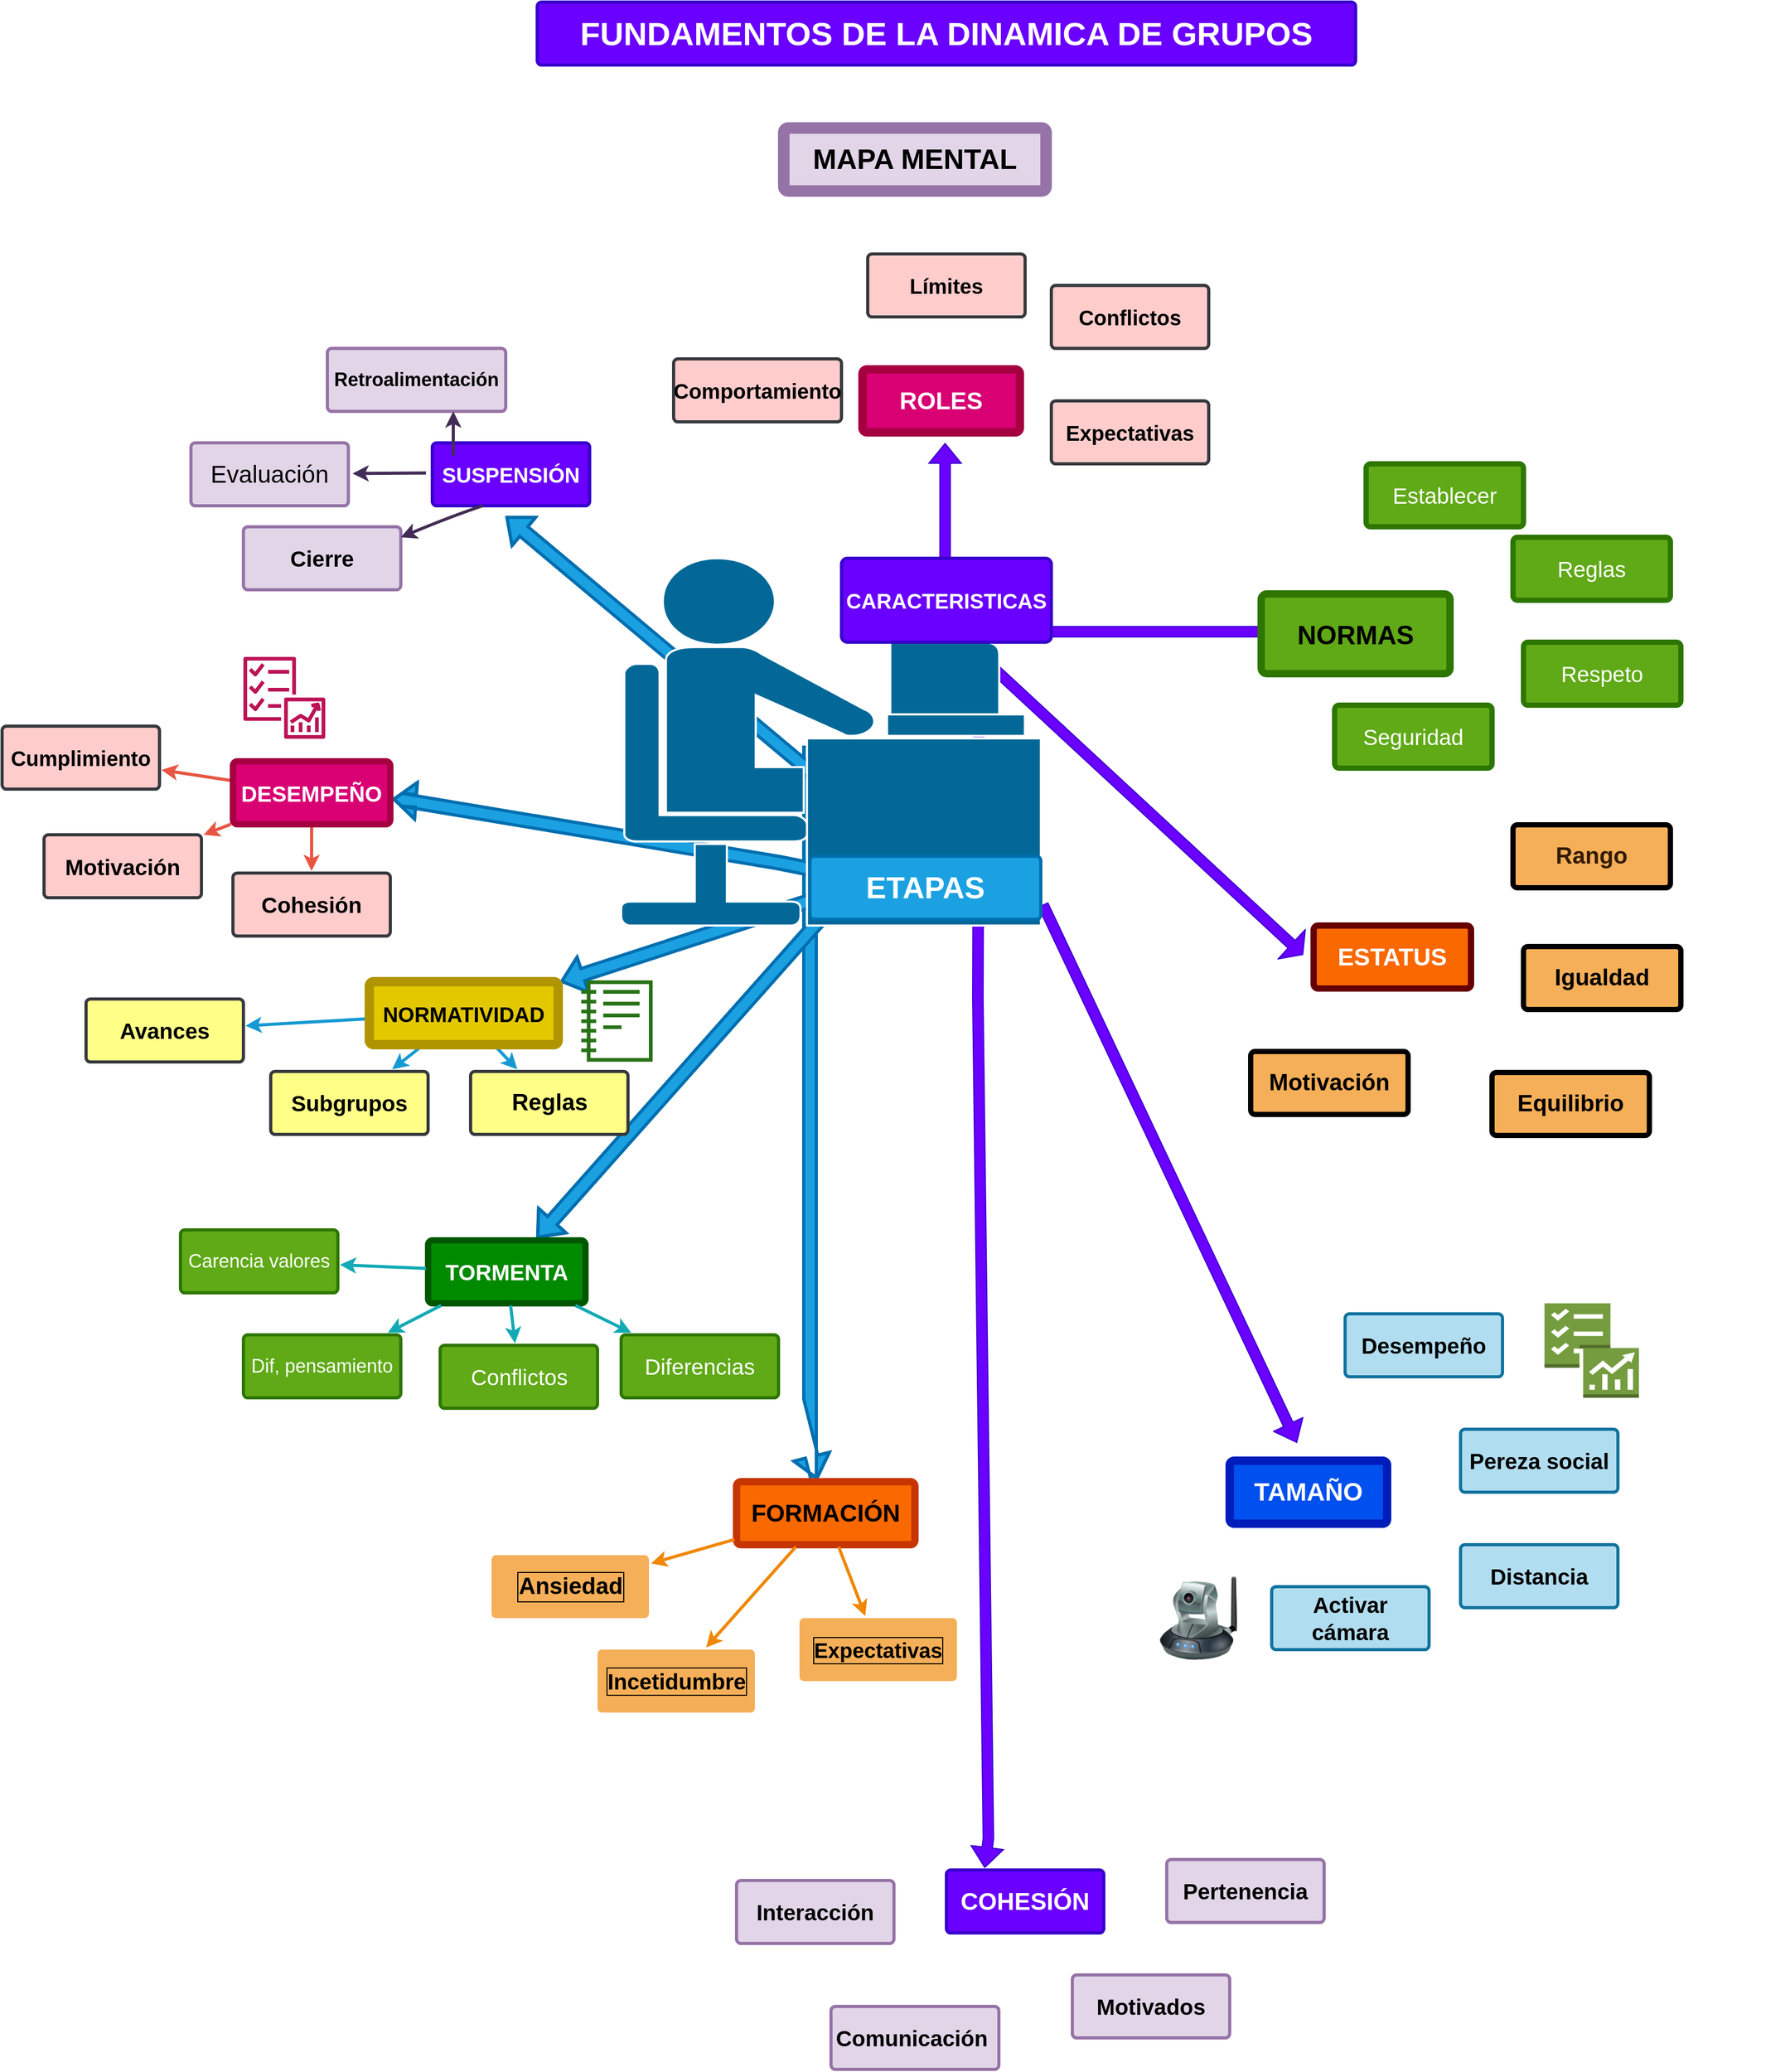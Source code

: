 <mxfile version="13.6.2" type="github">
  <diagram id="6a731a19-8d31-9384-78a2-239565b7b9f0" name="Page-1">
    <mxGraphModel dx="4641" dy="2891" grid="1" gridSize="10" guides="1" tooltips="1" connect="1" arrows="1" fold="1" page="1" pageScale="1" pageWidth="1169" pageHeight="827" background="#ffffff" math="0" shadow="0">
      <root>
        <mxCell id="0" />
        <mxCell id="1" parent="0" />
        <mxCell id="1745" value="" style="edgeStyle=none;rounded=0;jumpStyle=none;html=1;shadow=0;labelBackgroundColor=none;startArrow=none;startFill=0;endArrow=classic;endFill=1;jettySize=auto;orthogonalLoop=1;strokeColor=#006EAF;strokeWidth=3;fontFamily=Helvetica;fontSize=16;fontColor=#23445D;spacing=5;curved=1;shape=flexArrow;fillColor=#1ba1e2;" parent="1" target="1764" edge="1">
          <mxGeometry relative="1" as="geometry">
            <mxPoint x="570" y="281.5" as="sourcePoint" />
            <Array as="points">
              <mxPoint x="570" y="239" />
              <mxPoint x="570" y="950" />
            </Array>
          </mxGeometry>
        </mxCell>
        <mxCell id="1746" value="" style="edgeStyle=none;rounded=0;jumpStyle=none;html=1;shadow=0;labelBackgroundColor=none;startArrow=none;startFill=0;endArrow=classic;endFill=1;jettySize=auto;orthogonalLoop=1;strokeColor=#006EAF;strokeWidth=3;fontFamily=Helvetica;fontSize=16;fontColor=#23445D;spacing=5;curved=1;fillColor=#1ba1e2;shape=flexArrow;" parent="1" target="1771" edge="1">
          <mxGeometry relative="1" as="geometry">
            <mxPoint x="647" y="322.607" as="sourcePoint" />
            <Array as="points">
              <mxPoint x="640" y="420" />
              <mxPoint x="610" y="410" />
            </Array>
          </mxGeometry>
        </mxCell>
        <mxCell id="1747" value="" style="edgeStyle=none;rounded=0;jumpStyle=none;html=1;shadow=0;labelBackgroundColor=none;startArrow=none;startFill=0;endArrow=classic;endFill=1;jettySize=auto;orthogonalLoop=1;strokeColor=#006EAF;strokeWidth=3;fontFamily=Helvetica;fontSize=16;fontColor=#23445D;spacing=5;curved=1;fillColor=#1ba1e2;shape=flexArrow;" parent="1" target="1760" edge="1">
          <mxGeometry relative="1" as="geometry">
            <mxPoint x="590" y="380" as="sourcePoint" />
            <Array as="points">
              <mxPoint x="590" y="420" />
            </Array>
          </mxGeometry>
        </mxCell>
        <mxCell id="1748" value="" style="edgeStyle=none;rounded=0;jumpStyle=none;html=1;shadow=0;labelBackgroundColor=none;startArrow=none;startFill=0;endArrow=classic;endFill=1;jettySize=auto;orthogonalLoop=1;strokeColor=#006EAF;strokeWidth=3;fontFamily=Helvetica;fontSize=16;fontColor=#23445D;spacing=5;curved=1;shape=flexArrow;fillColor=#1ba1e2;" parent="1" target="1753" edge="1">
          <mxGeometry relative="1" as="geometry">
            <mxPoint x="590" y="450.0" as="sourcePoint" />
            <mxPoint x="350" y="443.5" as="targetPoint" />
            <Array as="points">
              <mxPoint x="590" y="400" />
              <mxPoint x="540" y="390" />
              <mxPoint x="180" y="330" />
            </Array>
          </mxGeometry>
        </mxCell>
        <mxCell id="1750" value="" style="edgeStyle=none;rounded=1;jumpStyle=none;html=1;shadow=0;labelBackgroundColor=none;startArrow=none;startFill=0;jettySize=auto;orthogonalLoop=1;strokeColor=#E85642;strokeWidth=3;fontFamily=Helvetica;fontSize=14;fontColor=#FFFFFF;spacing=5;fontStyle=1;fillColor=#b0e3e6;curved=1;" parent="1" source="1753" target="1756" edge="1">
          <mxGeometry relative="1" as="geometry" />
        </mxCell>
        <mxCell id="1751" value="" style="edgeStyle=none;rounded=1;jumpStyle=none;html=1;shadow=0;labelBackgroundColor=none;startArrow=none;startFill=0;jettySize=auto;orthogonalLoop=1;strokeColor=#E85642;strokeWidth=3;fontFamily=Helvetica;fontSize=14;fontColor=#FFFFFF;spacing=5;fontStyle=1;fillColor=#b0e3e6;curved=1;" parent="1" source="1753" target="1755" edge="1">
          <mxGeometry relative="1" as="geometry" />
        </mxCell>
        <mxCell id="1752" value="" style="edgeStyle=none;rounded=1;jumpStyle=none;html=1;shadow=0;labelBackgroundColor=none;startArrow=none;startFill=0;jettySize=auto;orthogonalLoop=1;strokeColor=#E85642;strokeWidth=3;fontFamily=Helvetica;fontSize=14;fontColor=#FFFFFF;spacing=5;fontStyle=1;fillColor=#b0e3e6;curved=1;" parent="1" source="1753" target="1754" edge="1">
          <mxGeometry relative="1" as="geometry" />
        </mxCell>
        <mxCell id="1753" value="DESEMPEÑO" style="rounded=1;whiteSpace=wrap;html=1;shadow=0;labelBackgroundColor=none;strokeColor=#A50040;strokeWidth=6;fillColor=#d80073;fontFamily=Helvetica;fontSize=21;fontColor=#ffffff;align=center;spacing=5;fontStyle=1;arcSize=7;perimeterSpacing=2;" parent="1" vertex="1">
          <mxGeometry x="20" y="293.5" width="150" height="60" as="geometry" />
        </mxCell>
        <mxCell id="1754" value="Cohesión" style="rounded=1;whiteSpace=wrap;html=1;shadow=0;labelBackgroundColor=none;strokeColor=#36393d;strokeWidth=3;fillColor=#ffcccc;fontFamily=Helvetica;fontSize=21;align=center;spacing=5;fontStyle=1;arcSize=7;perimeterSpacing=2;" parent="1" vertex="1">
          <mxGeometry x="20" y="400" width="150" height="60" as="geometry" />
        </mxCell>
        <mxCell id="1755" value="Motivación" style="rounded=1;whiteSpace=wrap;html=1;shadow=0;labelBackgroundColor=none;strokeColor=#36393d;strokeWidth=3;fillColor=#ffcccc;fontFamily=Helvetica;fontSize=21;align=center;spacing=5;fontStyle=1;arcSize=7;perimeterSpacing=2;" parent="1" vertex="1">
          <mxGeometry x="-160" y="363.5" width="150" height="60" as="geometry" />
        </mxCell>
        <mxCell id="1756" value="Cumplimiento" style="rounded=1;whiteSpace=wrap;html=1;shadow=0;labelBackgroundColor=none;strokeColor=#36393d;strokeWidth=3;fillColor=#ffcccc;fontFamily=Helvetica;fontSize=20;align=center;spacing=5;fontStyle=1;arcSize=7;perimeterSpacing=2;" parent="1" vertex="1">
          <mxGeometry x="-200" y="260" width="150" height="60" as="geometry" />
        </mxCell>
        <mxCell id="1757" value="" style="edgeStyle=none;rounded=0;jumpStyle=none;html=1;shadow=0;labelBackgroundColor=none;startArrow=none;startFill=0;endArrow=classic;endFill=1;jettySize=auto;orthogonalLoop=1;strokeColor=#1699D3;strokeWidth=3;fontFamily=Helvetica;fontSize=14;fontColor=#FFFFFF;spacing=5;curved=1;" parent="1" source="1760" target="1763" edge="1">
          <mxGeometry relative="1" as="geometry" />
        </mxCell>
        <mxCell id="1758" value="" style="edgeStyle=none;rounded=0;jumpStyle=none;html=1;shadow=0;labelBackgroundColor=none;startArrow=none;startFill=0;endArrow=classic;endFill=1;jettySize=auto;orthogonalLoop=1;strokeColor=#1699D3;strokeWidth=3;fontFamily=Helvetica;fontSize=14;fontColor=#FFFFFF;spacing=5;curved=1;" parent="1" source="1760" target="1762" edge="1">
          <mxGeometry relative="1" as="geometry" />
        </mxCell>
        <mxCell id="1759" value="" style="edgeStyle=none;rounded=0;jumpStyle=none;html=1;shadow=0;labelBackgroundColor=none;startArrow=none;startFill=0;endArrow=classic;endFill=1;jettySize=auto;orthogonalLoop=1;strokeColor=#1699D3;strokeWidth=3;fontFamily=Helvetica;fontSize=14;fontColor=#FFFFFF;spacing=5;curved=1;" parent="1" source="1760" target="1761" edge="1">
          <mxGeometry relative="1" as="geometry" />
        </mxCell>
        <mxCell id="1760" value="NORMATIVIDAD" style="rounded=1;whiteSpace=wrap;html=1;shadow=0;labelBackgroundColor=none;strokeColor=#B09500;strokeWidth=9;fontFamily=Helvetica;fontSize=20;align=center;spacing=5;fontStyle=1;arcSize=7;perimeterSpacing=2;fillColor=#e3c800;" parent="1" vertex="1">
          <mxGeometry x="150" y="503.5" width="180" height="60" as="geometry" />
        </mxCell>
        <mxCell id="1761" value="Reglas" style="rounded=1;whiteSpace=wrap;html=1;shadow=0;labelBackgroundColor=none;strokeColor=#36393d;strokeWidth=3;fillColor=#ffff88;fontFamily=Helvetica;fontSize=22;align=center;spacing=5;arcSize=7;perimeterSpacing=2;fontStyle=1;" parent="1" vertex="1">
          <mxGeometry x="246.5" y="589" width="150" height="60" as="geometry" />
        </mxCell>
        <mxCell id="1762" value="Subgrupos" style="rounded=1;whiteSpace=wrap;html=1;shadow=0;labelBackgroundColor=none;strokeColor=#36393d;strokeWidth=3;fillColor=#ffff88;fontFamily=Helvetica;fontSize=21;align=center;spacing=5;arcSize=7;perimeterSpacing=2;fontStyle=1;" parent="1" vertex="1">
          <mxGeometry x="56" y="589" width="150" height="60" as="geometry" />
        </mxCell>
        <mxCell id="1763" value="Avances" style="rounded=1;whiteSpace=wrap;html=1;shadow=0;labelBackgroundColor=none;strokeColor=#36393d;strokeWidth=3;fillColor=#ffff88;fontFamily=Helvetica;fontSize=21;align=center;spacing=5;arcSize=7;perimeterSpacing=2;fontStyle=1;" parent="1" vertex="1">
          <mxGeometry x="-120" y="520" width="150" height="60" as="geometry" />
        </mxCell>
        <mxCell id="1764" value="FORMACIÓN" style="rounded=1;whiteSpace=wrap;html=1;shadow=0;labelBackgroundColor=none;strokeColor=#C73500;strokeWidth=7;fillColor=#fa6800;fontFamily=Helvetica;fontSize=23;align=center;spacing=5;fontStyle=1;arcSize=7;perimeterSpacing=2;" parent="1" vertex="1">
          <mxGeometry x="500" y="980" width="170" height="60" as="geometry" />
        </mxCell>
        <mxCell id="1765" value="Ansiedad" style="rounded=1;whiteSpace=wrap;html=1;shadow=0;labelBackgroundColor=none;strokeColor=none;strokeWidth=3;fillColor=#f5af58;fontFamily=Helvetica;fontSize=22;align=center;spacing=5;arcSize=7;perimeterSpacing=2;fontStyle=1;labelBorderColor=#000000;" parent="1" vertex="1">
          <mxGeometry x="266.5" y="1050" width="150" height="60" as="geometry" />
        </mxCell>
        <mxCell id="1766" value="" style="edgeStyle=none;rounded=0;jumpStyle=none;html=1;shadow=0;labelBackgroundColor=none;startArrow=none;startFill=0;endArrow=classic;endFill=1;jettySize=auto;orthogonalLoop=1;strokeColor=#F08705;strokeWidth=3;fontFamily=Helvetica;fontSize=14;fontColor=#FFFFFF;spacing=5;curved=1;" parent="1" source="1764" target="1765" edge="1">
          <mxGeometry relative="1" as="geometry" />
        </mxCell>
        <mxCell id="1767" value="Incetidumbre" style="rounded=1;whiteSpace=wrap;html=1;shadow=0;labelBackgroundColor=none;strokeColor=none;strokeWidth=3;fillColor=#f5af58;fontFamily=Helvetica;fontSize=21;align=center;spacing=5;arcSize=7;perimeterSpacing=2;fontStyle=1;labelBorderColor=#000000;" parent="1" vertex="1">
          <mxGeometry x="367.5" y="1140" width="150" height="60" as="geometry" />
        </mxCell>
        <mxCell id="1768" value="" style="edgeStyle=none;rounded=0;jumpStyle=none;html=1;shadow=0;labelBackgroundColor=none;startArrow=none;startFill=0;endArrow=classic;endFill=1;jettySize=auto;orthogonalLoop=1;strokeColor=#F08705;strokeWidth=3;fontFamily=Helvetica;fontSize=14;fontColor=#FFFFFF;spacing=5;curved=1;" parent="1" source="1764" target="1767" edge="1">
          <mxGeometry relative="1" as="geometry" />
        </mxCell>
        <mxCell id="1769" value="Expectativas" style="rounded=1;whiteSpace=wrap;html=1;shadow=0;labelBackgroundColor=none;strokeColor=none;strokeWidth=3;fillColor=#f5af58;fontFamily=Helvetica;fontSize=20;align=center;spacing=5;arcSize=7;perimeterSpacing=2;fontStyle=1;labelBorderColor=#000000;" parent="1" vertex="1">
          <mxGeometry x="560" y="1110" width="150" height="60" as="geometry" />
        </mxCell>
        <mxCell id="1770" value="" style="edgeStyle=none;rounded=0;jumpStyle=none;html=1;shadow=0;labelBackgroundColor=none;startArrow=none;startFill=0;endArrow=classic;endFill=1;jettySize=auto;orthogonalLoop=1;strokeColor=#F08705;strokeWidth=3;fontFamily=Helvetica;fontSize=14;fontColor=#FFFFFF;spacing=5;curved=1;" parent="1" source="1764" target="1769" edge="1">
          <mxGeometry relative="1" as="geometry" />
        </mxCell>
        <mxCell id="1771" value="TORMENTA" style="rounded=1;whiteSpace=wrap;html=1;shadow=0;labelBackgroundColor=none;strokeColor=#005700;strokeWidth=6;fillColor=#008a00;fontFamily=Helvetica;fontSize=21;fontColor=#ffffff;align=center;spacing=5;fontStyle=1;arcSize=7;perimeterSpacing=2;" parent="1" vertex="1">
          <mxGeometry x="206" y="750.0" width="150" height="60" as="geometry" />
        </mxCell>
        <mxCell id="1772" value="Carencia valores" style="rounded=1;whiteSpace=wrap;html=1;shadow=0;labelBackgroundColor=none;strokeColor=#2D7600;strokeWidth=3;fillColor=#60a917;fontFamily=Helvetica;fontSize=18;align=center;spacing=5;fontStyle=0;arcSize=7;perimeterSpacing=2;fontColor=#ffffff;" parent="1" vertex="1">
          <mxGeometry x="-30" y="740" width="150" height="60" as="geometry" />
        </mxCell>
        <mxCell id="1773" value="" style="edgeStyle=none;rounded=1;jumpStyle=none;html=1;shadow=0;labelBackgroundColor=none;startArrow=none;startFill=0;jettySize=auto;orthogonalLoop=1;strokeColor=#12AAB5;strokeWidth=3;fontFamily=Helvetica;fontSize=14;fontColor=#FFFFFF;spacing=5;fontStyle=1;fillColor=#b0e3e6;curved=1;" parent="1" source="1771" target="1772" edge="1">
          <mxGeometry relative="1" as="geometry" />
        </mxCell>
        <mxCell id="1774" value="Dif, pensamiento" style="rounded=1;whiteSpace=wrap;html=1;shadow=0;labelBackgroundColor=none;strokeColor=#2D7600;strokeWidth=3;fillColor=#60a917;fontFamily=Helvetica;fontSize=18;fontColor=#ffffff;align=center;spacing=5;fontStyle=0;arcSize=7;perimeterSpacing=2;" parent="1" vertex="1">
          <mxGeometry x="30" y="840" width="150" height="60" as="geometry" />
        </mxCell>
        <mxCell id="1775" value="" style="edgeStyle=none;rounded=1;jumpStyle=none;html=1;shadow=0;labelBackgroundColor=none;startArrow=none;startFill=0;jettySize=auto;orthogonalLoop=1;strokeColor=#12AAB5;strokeWidth=3;fontFamily=Helvetica;fontSize=14;fontColor=#FFFFFF;spacing=5;fontStyle=1;fillColor=#b0e3e6;curved=1;" parent="1" source="1771" target="1774" edge="1">
          <mxGeometry relative="1" as="geometry" />
        </mxCell>
        <mxCell id="1776" value="Conflictos" style="rounded=1;whiteSpace=wrap;html=1;shadow=0;labelBackgroundColor=none;strokeColor=#2D7600;strokeWidth=3;fillColor=#60a917;fontFamily=Helvetica;fontSize=21;fontColor=#ffffff;align=center;spacing=5;fontStyle=0;arcSize=7;perimeterSpacing=2;" parent="1" vertex="1">
          <mxGeometry x="217.5" y="850" width="150" height="60" as="geometry" />
        </mxCell>
        <mxCell id="1777" value="" style="edgeStyle=none;rounded=1;jumpStyle=none;html=1;shadow=0;labelBackgroundColor=none;startArrow=none;startFill=0;jettySize=auto;orthogonalLoop=1;strokeColor=#12AAB5;strokeWidth=3;fontFamily=Helvetica;fontSize=14;fontColor=#FFFFFF;spacing=5;fontStyle=1;fillColor=#b0e3e6;curved=1;" parent="1" source="1771" target="1776" edge="1">
          <mxGeometry relative="1" as="geometry" />
        </mxCell>
        <mxCell id="1778" value="Diferencias" style="rounded=1;whiteSpace=wrap;html=1;shadow=0;labelBackgroundColor=none;strokeColor=#2D7600;strokeWidth=3;fillColor=#60a917;fontFamily=Helvetica;fontSize=21;fontColor=#ffffff;align=center;spacing=5;fontStyle=0;arcSize=7;perimeterSpacing=2;" parent="1" vertex="1">
          <mxGeometry x="390" y="840" width="150" height="60" as="geometry" />
        </mxCell>
        <mxCell id="1779" value="" style="edgeStyle=none;rounded=1;jumpStyle=none;html=1;shadow=0;labelBackgroundColor=none;startArrow=none;startFill=0;jettySize=auto;orthogonalLoop=1;strokeColor=#12AAB5;strokeWidth=3;fontFamily=Helvetica;fontSize=14;fontColor=#FFFFFF;spacing=5;fontStyle=1;fillColor=#b0e3e6;curved=1;" parent="1" source="1771" target="1778" edge="1">
          <mxGeometry relative="1" as="geometry" />
        </mxCell>
        <mxCell id="UOxdSH6ng1Q41oucrjyX-1848" style="edgeStyle=orthogonalEdgeStyle;rounded=0;orthogonalLoop=1;jettySize=auto;html=1;fontSize=23;fontColor=#000000;exitX=0.75;exitY=1;exitDx=0;exitDy=0;curved=1;shape=flexArrow;fillColor=#6a00ff;strokeColor=#3700CC;" edge="1" parent="1">
          <mxGeometry relative="1" as="geometry">
            <mxPoint x="1020" y="180" as="targetPoint" />
            <mxPoint x="710" y="170" as="sourcePoint" />
            <Array as="points">
              <mxPoint x="1009" y="170" />
              <mxPoint x="1009" y="180" />
            </Array>
          </mxGeometry>
        </mxCell>
        <mxCell id="UOxdSH6ng1Q41oucrjyX-1786" value="" style="edgeStyle=none;rounded=0;jumpStyle=none;html=1;shadow=0;labelBackgroundColor=none;startArrow=none;startFill=0;endArrow=classic;endFill=1;jettySize=auto;orthogonalLoop=1;strokeColor=#006EAF;strokeWidth=3;fontFamily=Helvetica;fontSize=16;fontColor=#23445D;spacing=5;curved=1;fillColor=#1ba1e2;shape=flexArrow;" edge="1" parent="1">
          <mxGeometry relative="1" as="geometry">
            <mxPoint x="737.273" y="450.0" as="sourcePoint" />
            <mxPoint x="280" y="60" as="targetPoint" />
            <Array as="points">
              <mxPoint x="650" y="370" />
              <mxPoint x="280" y="60" />
            </Array>
          </mxGeometry>
        </mxCell>
        <mxCell id="UOxdSH6ng1Q41oucrjyX-1787" value="SUSPENSIÓN" style="rounded=1;whiteSpace=wrap;html=1;shadow=0;labelBackgroundColor=none;strokeWidth=3;fillColor=#6a00ff;fontFamily=Helvetica;fontSize=20;align=center;spacing=5;fontStyle=1;arcSize=7;perimeterSpacing=2;strokeColor=#3700CC;fontColor=#ffffff;" vertex="1" parent="1">
          <mxGeometry x="210" y="-10" width="150" height="60" as="geometry" />
        </mxCell>
        <mxCell id="UOxdSH6ng1Q41oucrjyX-1790" value="Cierre" style="rounded=1;whiteSpace=wrap;html=1;shadow=0;labelBackgroundColor=none;strokeColor=#9673a6;strokeWidth=3;fillColor=#e1d5e7;fontFamily=Helvetica;fontSize=21;align=center;spacing=5;arcSize=7;perimeterSpacing=2;fontStyle=1;" vertex="1" parent="1">
          <mxGeometry x="30" y="70" width="150" height="60" as="geometry" />
        </mxCell>
        <mxCell id="UOxdSH6ng1Q41oucrjyX-1791" value="Evaluación" style="rounded=1;whiteSpace=wrap;html=1;shadow=0;labelBackgroundColor=none;strokeColor=#9673a6;strokeWidth=3;fillColor=#e1d5e7;fontFamily=Helvetica;fontSize=23;align=center;spacing=5;arcSize=7;perimeterSpacing=2;" vertex="1" parent="1">
          <mxGeometry x="-20" y="-10" width="150" height="60" as="geometry" />
        </mxCell>
        <mxCell id="UOxdSH6ng1Q41oucrjyX-1792" value="Retroalimentación" style="rounded=1;whiteSpace=wrap;html=1;shadow=0;labelBackgroundColor=none;strokeColor=#9673a6;strokeWidth=3;fillColor=#e1d5e7;fontFamily=Helvetica;fontSize=18;align=center;spacing=5;arcSize=7;perimeterSpacing=2;fontStyle=1" vertex="1" parent="1">
          <mxGeometry x="110" y="-100" width="170" height="60" as="geometry" />
        </mxCell>
        <mxCell id="UOxdSH6ng1Q41oucrjyX-1798" value="Etapas" style="rounded=1;whiteSpace=wrap;html=1;shadow=0;labelBackgroundColor=none;strokeColor=#36393d;strokeWidth=3;fillColor=#cce5ff;fontFamily=Helvetica;fontSize=23;align=center;spacing=5;arcSize=7;perimeterSpacing=2;fontStyle=1;" vertex="1" parent="1">
          <mxGeometry x="570" y="374" width="170" height="40" as="geometry" />
        </mxCell>
        <mxCell id="UOxdSH6ng1Q41oucrjyX-1799" value="FUNDAMENTOS DE LA DINAMICA DE GRUPOS" style="rounded=1;whiteSpace=wrap;html=1;shadow=0;labelBackgroundColor=none;strokeWidth=3;fillColor=#6a00ff;fontFamily=Helvetica;fontSize=31;align=center;spacing=5;fontStyle=1;arcSize=7;perimeterSpacing=2;strokeColor=#3700CC;fontColor=#ffffff;" vertex="1" parent="1">
          <mxGeometry x="310" y="-430" width="780" height="60" as="geometry" />
        </mxCell>
        <mxCell id="UOxdSH6ng1Q41oucrjyX-1800" value="MAPA MENTAL" style="rounded=1;whiteSpace=wrap;html=1;shadow=0;labelBackgroundColor=none;strokeColor=#9673a6;strokeWidth=11;fillColor=#e1d5e7;fontFamily=Helvetica;fontSize=27;align=center;spacing=5;arcSize=7;perimeterSpacing=2;fontStyle=1;" vertex="1" parent="1">
          <mxGeometry x="545" y="-310" width="250" height="60" as="geometry" />
        </mxCell>
        <mxCell id="UOxdSH6ng1Q41oucrjyX-1801" value="" style="shape=image;html=1;verticalAlign=top;verticalLabelPosition=bottom;labelBackgroundColor=#ffffff;imageAspect=0;aspect=fixed;image=https://cdn3.iconfinder.com/data/icons/e-learning-outline-distance-education/512/E-learning_evaluate-128.png;strokeColor=#6600CC;fillColor=#000099;fontSize=22;fontColor=#000000;" vertex="1" parent="1">
          <mxGeometry x="-113.5" y="-8.5" width="57" height="57" as="geometry" />
        </mxCell>
        <mxCell id="UOxdSH6ng1Q41oucrjyX-1803" value="" style="shape=image;html=1;verticalAlign=top;verticalLabelPosition=bottom;labelBackgroundColor=#ffffff;imageAspect=0;aspect=fixed;image=https://cdn1.iconfinder.com/data/icons/hawcons/32/699843-icon-4-cloud-rain-128.png;strokeColor=#6600CC;fillColor=#000099;fontSize=22;fontColor=#000000;" vertex="1" parent="1">
          <mxGeometry x="390" y="715" width="105" height="105" as="geometry" />
        </mxCell>
        <mxCell id="UOxdSH6ng1Q41oucrjyX-1804" value="" style="outlineConnect=0;fontColor=#232F3E;gradientColor=none;fillColor=#BC1356;strokeColor=none;dashed=0;verticalLabelPosition=bottom;verticalAlign=top;align=center;html=1;fontSize=12;fontStyle=0;aspect=fixed;pointerEvents=1;shape=mxgraph.aws4.checklist_performance;" vertex="1" parent="1">
          <mxGeometry x="30" y="194" width="78" height="78" as="geometry" />
        </mxCell>
        <mxCell id="UOxdSH6ng1Q41oucrjyX-1805" value="" style="shape=image;html=1;verticalAlign=top;verticalLabelPosition=bottom;labelBackgroundColor=#ffffff;imageAspect=0;aspect=fixed;image=https://cdn0.iconfinder.com/data/icons/business-management-2-14/256/b-84-128.png;strokeColor=#6600CC;fillColor=#000099;fontSize=22;fontColor=#000000;" vertex="1" parent="1">
          <mxGeometry x="396.5" y="960" width="68" height="68" as="geometry" />
        </mxCell>
        <mxCell id="UOxdSH6ng1Q41oucrjyX-1808" value="" style="shape=image;html=1;verticalAlign=top;verticalLabelPosition=bottom;labelBackgroundColor=#ffffff;imageAspect=0;aspect=fixed;image=https://cdn0.iconfinder.com/data/icons/sport-achievment-badges/128/sport_badges-11-128.png;strokeColor=#6600CC;fillColor=#000099;fontSize=22;fontColor=#000000;" vertex="1" parent="1">
          <mxGeometry x="303.25" y="-120" width="88.25" height="88.25" as="geometry" />
        </mxCell>
        <mxCell id="UOxdSH6ng1Q41oucrjyX-1810" value="" style="outlineConnect=0;fontColor=#232F3E;gradientColor=none;fillColor=#277116;strokeColor=none;dashed=0;verticalLabelPosition=bottom;verticalAlign=top;align=center;html=1;fontSize=12;fontStyle=0;aspect=fixed;pointerEvents=1;shape=mxgraph.aws4.notebook;" vertex="1" parent="1">
          <mxGeometry x="352" y="502" width="68" height="78" as="geometry" />
        </mxCell>
        <mxCell id="UOxdSH6ng1Q41oucrjyX-1814" value="" style="edgeStyle=none;rounded=0;jumpStyle=none;html=1;shadow=0;labelBackgroundColor=none;startArrow=none;startFill=0;endArrow=classic;endFill=1;jettySize=auto;orthogonalLoop=1;strokeColor=#432D57;strokeWidth=3;fontFamily=Helvetica;fontSize=14;fontColor=#FFFFFF;spacing=5;fillColor=#76608a;curved=1;" edge="1" parent="1">
          <mxGeometry relative="1" as="geometry">
            <mxPoint x="230" y="2" as="sourcePoint" />
            <mxPoint x="230" y="-40" as="targetPoint" />
            <Array as="points" />
          </mxGeometry>
        </mxCell>
        <mxCell id="UOxdSH6ng1Q41oucrjyX-1817" value="" style="edgeStyle=none;rounded=0;jumpStyle=none;html=1;shadow=0;labelBackgroundColor=none;startArrow=none;startFill=0;endArrow=classic;endFill=1;jettySize=auto;orthogonalLoop=1;strokeColor=#432D57;strokeWidth=3;fontFamily=Helvetica;fontSize=14;fontColor=#FFFFFF;spacing=5;fillColor=#76608a;curved=1;" edge="1" parent="1">
          <mxGeometry relative="1" as="geometry">
            <mxPoint x="258" y="50" as="sourcePoint" />
            <mxPoint x="180" y="80" as="targetPoint" />
            <Array as="points">
              <mxPoint x="228" y="60" />
            </Array>
          </mxGeometry>
        </mxCell>
        <mxCell id="UOxdSH6ng1Q41oucrjyX-1818" value="" style="edgeStyle=none;rounded=0;jumpStyle=none;html=1;shadow=0;labelBackgroundColor=none;startArrow=none;startFill=0;endArrow=classic;endFill=1;jettySize=auto;orthogonalLoop=1;strokeColor=#432D57;strokeWidth=3;fontFamily=Helvetica;fontSize=14;fontColor=#FFFFFF;spacing=5;fillColor=#76608a;curved=1;" edge="1" parent="1">
          <mxGeometry relative="1" as="geometry">
            <mxPoint x="204" y="18.75" as="sourcePoint" />
            <mxPoint x="134" y="19.25" as="targetPoint" />
            <Array as="points" />
          </mxGeometry>
        </mxCell>
        <mxCell id="UOxdSH6ng1Q41oucrjyX-1842" style="edgeStyle=orthogonalEdgeStyle;rounded=0;orthogonalLoop=1;jettySize=auto;html=1;fontSize=23;fontColor=#000000;curved=1;fillColor=#6a00ff;strokeColor=#3700CC;shape=flexArrow;" edge="1" parent="1">
          <mxGeometry relative="1" as="geometry">
            <mxPoint x="698.75" y="-10" as="targetPoint" />
            <mxPoint x="698.75" y="178" as="sourcePoint" />
          </mxGeometry>
        </mxCell>
        <mxCell id="UOxdSH6ng1Q41oucrjyX-1843" value="ROLES" style="rounded=1;whiteSpace=wrap;html=1;shadow=0;labelBackgroundColor=none;strokeWidth=8;fillColor=#d80073;fontFamily=Helvetica;fontSize=23;align=center;spacing=5;fontStyle=1;arcSize=7;perimeterSpacing=2;strokeColor=#A50040;fontColor=#ffffff;" vertex="1" parent="1">
          <mxGeometry x="620" y="-80" width="150" height="60" as="geometry" />
        </mxCell>
        <mxCell id="UOxdSH6ng1Q41oucrjyX-1849" value="" style="endArrow=classic;html=1;fontSize=23;fontColor=#000000;curved=1;fillColor=#6a00ff;strokeColor=#3700CC;shape=flexArrow;endWidth=27.5;endSize=4.5;exitX=0.802;exitY=0.209;exitDx=0;exitDy=0;exitPerimeter=0;" edge="1" parent="1" source="UOxdSH6ng1Q41oucrjyX-1857">
          <mxGeometry width="50" height="50" relative="1" as="geometry">
            <mxPoint x="830" y="290" as="sourcePoint" />
            <mxPoint x="1040" y="478" as="targetPoint" />
          </mxGeometry>
        </mxCell>
        <mxCell id="UOxdSH6ng1Q41oucrjyX-1850" value="" style="endArrow=classic;html=1;fontSize=23;fontColor=#000000;exitX=1;exitY=0.75;exitDx=0;exitDy=0;curved=1;shape=flexArrow;fillColor=#6a00ff;strokeColor=#3700CC;" edge="1" parent="1" source="UOxdSH6ng1Q41oucrjyX-1858">
          <mxGeometry width="50" height="50" relative="1" as="geometry">
            <mxPoint x="820.0" y="503.5" as="sourcePoint" />
            <mxPoint x="1034.1" y="943.02" as="targetPoint" />
          </mxGeometry>
        </mxCell>
        <mxCell id="UOxdSH6ng1Q41oucrjyX-1851" value="" style="endArrow=classic;html=1;fontSize=23;fontColor=#000000;curved=1;fillColor=#6a00ff;strokeColor=#3700CC;shape=flexArrow;entryX=0.25;entryY=0;entryDx=0;entryDy=0;exitX=0.852;exitY=0.444;exitDx=0;exitDy=0;exitPerimeter=0;" edge="1" parent="1" source="UOxdSH6ng1Q41oucrjyX-1857" target="UOxdSH6ng1Q41oucrjyX-1856">
          <mxGeometry width="50" height="50" relative="1" as="geometry">
            <mxPoint x="638.6" y="240.48" as="sourcePoint" />
            <mxPoint x="870" y="950" as="targetPoint" />
            <Array as="points">
              <mxPoint x="730" y="520" />
              <mxPoint x="740" y="1320" />
            </Array>
          </mxGeometry>
        </mxCell>
        <mxCell id="UOxdSH6ng1Q41oucrjyX-1852" value="NORMAS" style="rounded=1;whiteSpace=wrap;html=1;shadow=0;labelBackgroundColor=none;strokeWidth=7;fillColor=#60a917;fontFamily=Helvetica;fontSize=25;align=center;spacing=5;fontStyle=1;arcSize=7;perimeterSpacing=2;strokeColor=#2D7600;" vertex="1" parent="1">
          <mxGeometry x="1000" y="134" width="180" height="76" as="geometry" />
        </mxCell>
        <mxCell id="UOxdSH6ng1Q41oucrjyX-1853" value="ESTATUS" style="rounded=1;whiteSpace=wrap;html=1;shadow=0;labelBackgroundColor=none;strokeWidth=6;fillColor=#fa6800;fontFamily=Helvetica;fontSize=23;align=center;spacing=5;fontStyle=1;arcSize=7;perimeterSpacing=2;fontColor=#ffffff;strokeColor=#660000;" vertex="1" parent="1">
          <mxGeometry x="1050" y="450" width="150" height="60" as="geometry" />
        </mxCell>
        <mxCell id="UOxdSH6ng1Q41oucrjyX-1855" value="TAMAÑO" style="rounded=1;whiteSpace=wrap;html=1;shadow=0;labelBackgroundColor=none;strokeWidth=8;fillColor=#0050ef;fontFamily=Helvetica;fontSize=24;align=center;spacing=5;fontStyle=1;arcSize=7;perimeterSpacing=2;strokeColor=#001DBC;fontColor=#ffffff;" vertex="1" parent="1">
          <mxGeometry x="970" y="960" width="150" height="60" as="geometry" />
        </mxCell>
        <mxCell id="UOxdSH6ng1Q41oucrjyX-1856" value="COHESIÓN" style="rounded=1;whiteSpace=wrap;html=1;shadow=0;labelBackgroundColor=none;strokeWidth=3;fillColor=#6a00ff;fontFamily=Helvetica;fontSize=23;align=center;spacing=5;fontStyle=1;arcSize=7;perimeterSpacing=2;strokeColor=#3700CC;fontColor=#ffffff;" vertex="1" parent="1">
          <mxGeometry x="700" y="1350" width="150" height="60" as="geometry" />
        </mxCell>
        <mxCell id="UOxdSH6ng1Q41oucrjyX-1857" value="" style="shape=mxgraph.cisco.people.androgenous_person;html=1;dashed=0;fillColor=#036897;strokeColor=#ffffff;strokeWidth=2;verticalLabelPosition=bottom;verticalAlign=top;fontSize=23;fontColor=#000000;" vertex="1" parent="1">
          <mxGeometry x="390" y="100" width="400" height="350" as="geometry" />
        </mxCell>
        <mxCell id="UOxdSH6ng1Q41oucrjyX-1858" value="ETAPAS" style="rounded=1;whiteSpace=wrap;html=1;shadow=0;labelBackgroundColor=none;strokeWidth=3;fillColor=#1ba1e2;fontFamily=Helvetica;fontSize=29;align=center;spacing=5;fontStyle=1;arcSize=7;perimeterSpacing=2;strokeColor=#006EAF;fontColor=#ffffff;" vertex="1" parent="1">
          <mxGeometry x="570" y="384" width="220" height="60" as="geometry" />
        </mxCell>
        <mxCell id="UOxdSH6ng1Q41oucrjyX-1859" value="CARACTERISTICAS" style="rounded=1;whiteSpace=wrap;html=1;shadow=0;labelBackgroundColor=none;strokeWidth=3;fillColor=#6a00ff;fontFamily=Helvetica;fontSize=20;align=center;spacing=5;fontStyle=1;arcSize=7;perimeterSpacing=2;strokeColor=#3700CC;fontColor=#ffffff;" vertex="1" parent="1">
          <mxGeometry x="600" y="100" width="200" height="80" as="geometry" />
        </mxCell>
        <mxCell id="UOxdSH6ng1Q41oucrjyX-1863" value="Interacción" style="rounded=1;whiteSpace=wrap;html=1;shadow=0;labelBackgroundColor=none;strokeColor=#9673a6;strokeWidth=3;fillColor=#e1d5e7;fontFamily=Helvetica;fontSize=21;align=center;spacing=5;arcSize=7;perimeterSpacing=2;fontStyle=1;" vertex="1" parent="1">
          <mxGeometry x="500" y="1360" width="150" height="60" as="geometry" />
        </mxCell>
        <mxCell id="UOxdSH6ng1Q41oucrjyX-1864" value="Comunicación&amp;nbsp;" style="rounded=1;whiteSpace=wrap;html=1;shadow=0;labelBackgroundColor=none;strokeColor=#9673a6;strokeWidth=3;fillColor=#e1d5e7;fontFamily=Helvetica;fontSize=21;align=center;spacing=5;arcSize=7;perimeterSpacing=2;fontStyle=1;" vertex="1" parent="1">
          <mxGeometry x="590" y="1480" width="160" height="60" as="geometry" />
        </mxCell>
        <mxCell id="UOxdSH6ng1Q41oucrjyX-1865" value="Motivados" style="rounded=1;whiteSpace=wrap;html=1;shadow=0;labelBackgroundColor=none;strokeColor=#9673a6;strokeWidth=3;fillColor=#e1d5e7;fontFamily=Helvetica;fontSize=21;align=center;spacing=5;arcSize=7;perimeterSpacing=2;fontStyle=1;" vertex="1" parent="1">
          <mxGeometry x="820" y="1450" width="150" height="60" as="geometry" />
        </mxCell>
        <mxCell id="UOxdSH6ng1Q41oucrjyX-1866" value="Igualdad" style="rounded=1;whiteSpace=wrap;html=1;shadow=0;labelBackgroundColor=none;strokeWidth=5;fillColor=#f5af58;fontFamily=Helvetica;fontSize=22;align=center;spacing=5;arcSize=7;perimeterSpacing=2;fontStyle=1;labelBorderColor=none;" vertex="1" parent="1">
          <mxGeometry x="1250" y="470" width="150" height="60" as="geometry" />
        </mxCell>
        <mxCell id="UOxdSH6ng1Q41oucrjyX-1867" value="Equilibrio" style="rounded=1;whiteSpace=wrap;html=1;shadow=0;labelBackgroundColor=none;strokeWidth=5;fillColor=#f5af58;fontFamily=Helvetica;fontSize=22;align=center;spacing=5;arcSize=7;perimeterSpacing=2;fontStyle=1;labelBorderColor=none;" vertex="1" parent="1">
          <mxGeometry x="1220" y="590" width="150" height="60" as="geometry" />
        </mxCell>
        <mxCell id="UOxdSH6ng1Q41oucrjyX-1868" value="Rango" style="rounded=1;whiteSpace=wrap;html=1;shadow=0;labelBackgroundColor=none;strokeWidth=5;fillColor=#f5af58;fontFamily=Helvetica;fontSize=22;align=center;spacing=5;arcSize=7;perimeterSpacing=2;fontStyle=1;labelBorderColor=none;fontColor=#331A00;" vertex="1" parent="1">
          <mxGeometry x="1240" y="354" width="150" height="60" as="geometry" />
        </mxCell>
        <mxCell id="UOxdSH6ng1Q41oucrjyX-1870" value="Pereza social" style="rounded=1;whiteSpace=wrap;html=1;shadow=0;labelBackgroundColor=none;strokeColor=#10739e;strokeWidth=3;fillColor=#b1ddf0;fontFamily=Helvetica;fontSize=21;align=center;spacing=5;arcSize=7;perimeterSpacing=2;fontStyle=1;" vertex="1" parent="1">
          <mxGeometry x="1190" y="930" width="150" height="60" as="geometry" />
        </mxCell>
        <mxCell id="UOxdSH6ng1Q41oucrjyX-1871" value="Distancia" style="rounded=1;whiteSpace=wrap;html=1;shadow=0;labelBackgroundColor=none;strokeColor=#10739e;strokeWidth=3;fillColor=#b1ddf0;fontFamily=Helvetica;fontSize=21;align=center;spacing=5;arcSize=7;perimeterSpacing=2;fontStyle=1;" vertex="1" parent="1">
          <mxGeometry x="1190" y="1040" width="150" height="60" as="geometry" />
        </mxCell>
        <mxCell id="UOxdSH6ng1Q41oucrjyX-1872" value="Desempeño" style="rounded=1;whiteSpace=wrap;html=1;shadow=0;labelBackgroundColor=none;strokeColor=#10739e;strokeWidth=3;fillColor=#b1ddf0;fontFamily=Helvetica;fontSize=21;align=center;spacing=5;arcSize=7;perimeterSpacing=2;fontStyle=1;" vertex="1" parent="1">
          <mxGeometry x="1080" y="820" width="150" height="60" as="geometry" />
        </mxCell>
        <mxCell id="UOxdSH6ng1Q41oucrjyX-1877" value="Seguridad" style="rounded=1;whiteSpace=wrap;html=1;shadow=0;labelBackgroundColor=none;strokeColor=#2D7600;strokeWidth=5;fillColor=#60a917;fontFamily=Helvetica;fontSize=21;fontColor=#ffffff;align=center;spacing=5;fontStyle=0;arcSize=7;perimeterSpacing=2;" vertex="1" parent="1">
          <mxGeometry x="1070" y="240" width="150" height="60" as="geometry" />
        </mxCell>
        <mxCell id="UOxdSH6ng1Q41oucrjyX-1878" value="Reglas" style="rounded=1;whiteSpace=wrap;html=1;shadow=0;labelBackgroundColor=none;strokeColor=#2D7600;strokeWidth=5;fillColor=#60a917;fontFamily=Helvetica;fontSize=21;fontColor=#ffffff;align=center;spacing=5;fontStyle=0;arcSize=7;perimeterSpacing=2;" vertex="1" parent="1">
          <mxGeometry x="1240" y="80" width="150" height="60" as="geometry" />
        </mxCell>
        <mxCell id="UOxdSH6ng1Q41oucrjyX-1879" value="Establecer" style="rounded=1;whiteSpace=wrap;html=1;shadow=0;labelBackgroundColor=none;strokeColor=#2D7600;strokeWidth=5;fillColor=#60a917;fontFamily=Helvetica;fontSize=21;fontColor=#ffffff;align=center;spacing=5;fontStyle=0;arcSize=7;perimeterSpacing=2;" vertex="1" parent="1">
          <mxGeometry x="1100" y="10" width="150" height="60" as="geometry" />
        </mxCell>
        <mxCell id="UOxdSH6ng1Q41oucrjyX-1880" value="Respeto" style="rounded=1;whiteSpace=wrap;html=1;shadow=0;labelBackgroundColor=none;strokeColor=#2D7600;strokeWidth=5;fillColor=#60a917;fontFamily=Helvetica;fontSize=21;fontColor=#ffffff;align=center;spacing=5;fontStyle=0;arcSize=7;perimeterSpacing=2;" vertex="1" parent="1">
          <mxGeometry x="1250" y="180" width="150" height="60" as="geometry" />
        </mxCell>
        <mxCell id="UOxdSH6ng1Q41oucrjyX-1882" value="Límites" style="rounded=1;whiteSpace=wrap;html=1;shadow=0;labelBackgroundColor=none;strokeColor=#36393d;strokeWidth=3;fillColor=#ffcccc;fontFamily=Helvetica;fontSize=20;align=center;spacing=5;fontStyle=1;arcSize=7;perimeterSpacing=2;" vertex="1" parent="1">
          <mxGeometry x="625" y="-190" width="150" height="60" as="geometry" />
        </mxCell>
        <mxCell id="UOxdSH6ng1Q41oucrjyX-1883" value="Conflictos" style="rounded=1;whiteSpace=wrap;html=1;shadow=0;labelBackgroundColor=none;strokeColor=#36393d;strokeWidth=3;fillColor=#ffcccc;fontFamily=Helvetica;fontSize=20;align=center;spacing=5;fontStyle=1;arcSize=7;perimeterSpacing=2;" vertex="1" parent="1">
          <mxGeometry x="800" y="-160" width="150" height="60" as="geometry" />
        </mxCell>
        <mxCell id="UOxdSH6ng1Q41oucrjyX-1884" value="Expectativas" style="rounded=1;whiteSpace=wrap;html=1;shadow=0;labelBackgroundColor=none;strokeColor=#36393d;strokeWidth=3;fillColor=#ffcccc;fontFamily=Helvetica;fontSize=20;align=center;spacing=5;fontStyle=1;arcSize=7;perimeterSpacing=2;" vertex="1" parent="1">
          <mxGeometry x="800" y="-50" width="150" height="60" as="geometry" />
        </mxCell>
        <mxCell id="UOxdSH6ng1Q41oucrjyX-1885" value="Comportamiento" style="rounded=1;whiteSpace=wrap;html=1;shadow=0;labelBackgroundColor=none;strokeColor=#36393d;strokeWidth=3;fillColor=#ffcccc;fontFamily=Helvetica;fontSize=20;align=center;spacing=5;fontStyle=1;arcSize=7;perimeterSpacing=2;" vertex="1" parent="1">
          <mxGeometry x="440" y="-90" width="160" height="60" as="geometry" />
        </mxCell>
        <mxCell id="UOxdSH6ng1Q41oucrjyX-1886" value="Motivación" style="rounded=1;whiteSpace=wrap;html=1;shadow=0;labelBackgroundColor=none;strokeWidth=5;fillColor=#f5af58;fontFamily=Helvetica;fontSize=22;align=center;spacing=5;arcSize=7;perimeterSpacing=2;fontStyle=1;labelBorderColor=none;" vertex="1" parent="1">
          <mxGeometry x="990" y="570" width="150" height="60" as="geometry" />
        </mxCell>
        <mxCell id="UOxdSH6ng1Q41oucrjyX-1887" value="Activar cámara" style="rounded=1;whiteSpace=wrap;html=1;shadow=0;labelBackgroundColor=none;strokeColor=#10739e;strokeWidth=3;fillColor=#b1ddf0;fontFamily=Helvetica;fontSize=21;align=center;spacing=5;arcSize=7;perimeterSpacing=2;fontStyle=1;" vertex="1" parent="1">
          <mxGeometry x="1010" y="1080" width="150" height="60" as="geometry" />
        </mxCell>
        <mxCell id="UOxdSH6ng1Q41oucrjyX-1888" value="Pertenencia" style="rounded=1;whiteSpace=wrap;html=1;shadow=0;labelBackgroundColor=none;strokeColor=#9673a6;strokeWidth=3;fillColor=#e1d5e7;fontFamily=Helvetica;fontSize=21;align=center;spacing=5;arcSize=7;perimeterSpacing=2;fontStyle=1;" vertex="1" parent="1">
          <mxGeometry x="910" y="1340" width="150" height="60" as="geometry" />
        </mxCell>
        <mxCell id="UOxdSH6ng1Q41oucrjyX-1889" value="" style="shape=image;html=1;verticalAlign=top;verticalLabelPosition=bottom;labelBackgroundColor=#ffffff;imageAspect=0;aspect=fixed;image=https://cdn4.iconfinder.com/data/icons/modern-education-and-knowledge-power-1/512/522_learining_teacher_abc_board-128.png;strokeColor=#660000;strokeWidth=11;fillColor=#000099;fontSize=25;fontColor=#331A00;" vertex="1" parent="1">
          <mxGeometry x="1000" y="40" width="78" height="78" as="geometry" />
        </mxCell>
        <mxCell id="UOxdSH6ng1Q41oucrjyX-1890" value="" style="shape=image;html=1;verticalAlign=top;verticalLabelPosition=bottom;labelBackgroundColor=#ffffff;imageAspect=0;aspect=fixed;image=https://cdn4.iconfinder.com/data/icons/modern-education-and-knowledge-power-1/512/513_classroom_class_teacher_room-128.png;strokeColor=#660000;strokeWidth=11;fillColor=#000099;fontSize=25;fontColor=#331A00;" vertex="1" parent="1">
          <mxGeometry x="590" y="-10" width="70" height="70" as="geometry" />
        </mxCell>
        <mxCell id="UOxdSH6ng1Q41oucrjyX-1891" value="" style="shape=image;html=1;verticalAlign=top;verticalLabelPosition=bottom;labelBackgroundColor=#ffffff;imageAspect=0;aspect=fixed;image=https://cdn2.iconfinder.com/data/icons/pretty-office-10/128/Teacher-male-128.png;strokeColor=#660000;strokeWidth=11;fillColor=#000099;fontSize=25;fontColor=#331A00;" vertex="1" parent="1">
          <mxGeometry x="727" y="2" width="38" height="38" as="geometry" />
        </mxCell>
        <mxCell id="UOxdSH6ng1Q41oucrjyX-1892" value="" style="shape=image;html=1;verticalAlign=top;verticalLabelPosition=bottom;labelBackgroundColor=#ffffff;imageAspect=0;aspect=fixed;image=https://cdn2.iconfinder.com/data/icons/elasto-online-store/26/00-ELASTOFONT-STORE-READY_compare2-128.png;strokeColor=#660000;strokeWidth=11;fillColor=#000099;fontSize=25;fontColor=#331A00;" vertex="1" parent="1">
          <mxGeometry x="1100" y="352" width="98" height="98" as="geometry" />
        </mxCell>
        <mxCell id="UOxdSH6ng1Q41oucrjyX-1893" value="" style="outlineConnect=0;dashed=0;verticalLabelPosition=bottom;verticalAlign=top;align=center;html=1;shape=mxgraph.aws3.checklist_performance;fillColor=#759C3E;gradientColor=none;strokeColor=#660000;strokeWidth=11;fontSize=25;fontColor=#331A00;" vertex="1" parent="1">
          <mxGeometry x="1270" y="810" width="90" height="90" as="geometry" />
        </mxCell>
        <mxCell id="UOxdSH6ng1Q41oucrjyX-1895" value="" style="shape=image;html=1;verticalAlign=top;verticalLabelPosition=bottom;labelBackgroundColor=#ffffff;imageAspect=0;aspect=fixed;image=https://cdn4.iconfinder.com/data/icons/business-finance-vol-13-1/512/20-128.png;strokeColor=#660000;strokeWidth=11;fillColor=#000099;fontSize=25;fontColor=#331A00;" vertex="1" parent="1">
          <mxGeometry x="782" y="1222" width="128" height="128" as="geometry" />
        </mxCell>
        <mxCell id="UOxdSH6ng1Q41oucrjyX-1896" value="" style="shape=image;html=1;verticalAlign=top;verticalLabelPosition=bottom;labelBackgroundColor=#ffffff;imageAspect=0;aspect=fixed;image=https://cdn0.iconfinder.com/data/icons/basketball-15/256/Artboard_15-128.png;strokeColor=#660000;strokeWidth=11;fillColor=#000099;fontSize=25;fontColor=#331A00;" vertex="1" parent="1">
          <mxGeometry x="990" y="1450" width="68" height="68" as="geometry" />
        </mxCell>
        <mxCell id="UOxdSH6ng1Q41oucrjyX-1899" value="" style="image;html=1;image=img/lib/clip_art/networking/Ip_Camera_128x128.png;strokeColor=#660000;strokeWidth=11;fillColor=#000099;fontSize=25;fontColor=#331A00;" vertex="1" parent="1">
          <mxGeometry x="900" y="1070" width="80" height="80" as="geometry" />
        </mxCell>
        <mxCell id="UOxdSH6ng1Q41oucrjyX-1900" value="" style="shape=image;html=1;verticalAlign=top;verticalLabelPosition=bottom;labelBackgroundColor=#ffffff;imageAspect=0;aspect=fixed;image=https://cdn0.iconfinder.com/data/icons/geosm-e-commerce/48/equals-128.png;strokeColor=#660000;strokeWidth=11;fillColor=#000099;fontSize=25;fontColor=#331A00;" vertex="1" parent="1">
          <mxGeometry x="1400" y="461" width="78" height="78" as="geometry" />
        </mxCell>
        <mxCell id="UOxdSH6ng1Q41oucrjyX-1901" value="" style="shape=image;html=1;verticalAlign=top;verticalLabelPosition=bottom;labelBackgroundColor=#ffffff;imageAspect=0;aspect=fixed;image=https://cdn3.iconfinder.com/data/icons/i-am-who-i-am/100/17-128.png;strokeColor=#660000;strokeWidth=11;fillColor=#000099;fontSize=25;fontColor=#331A00;" vertex="1" parent="1">
          <mxGeometry x="1375" y="100" width="128" height="128" as="geometry" />
        </mxCell>
      </root>
    </mxGraphModel>
  </diagram>
</mxfile>
